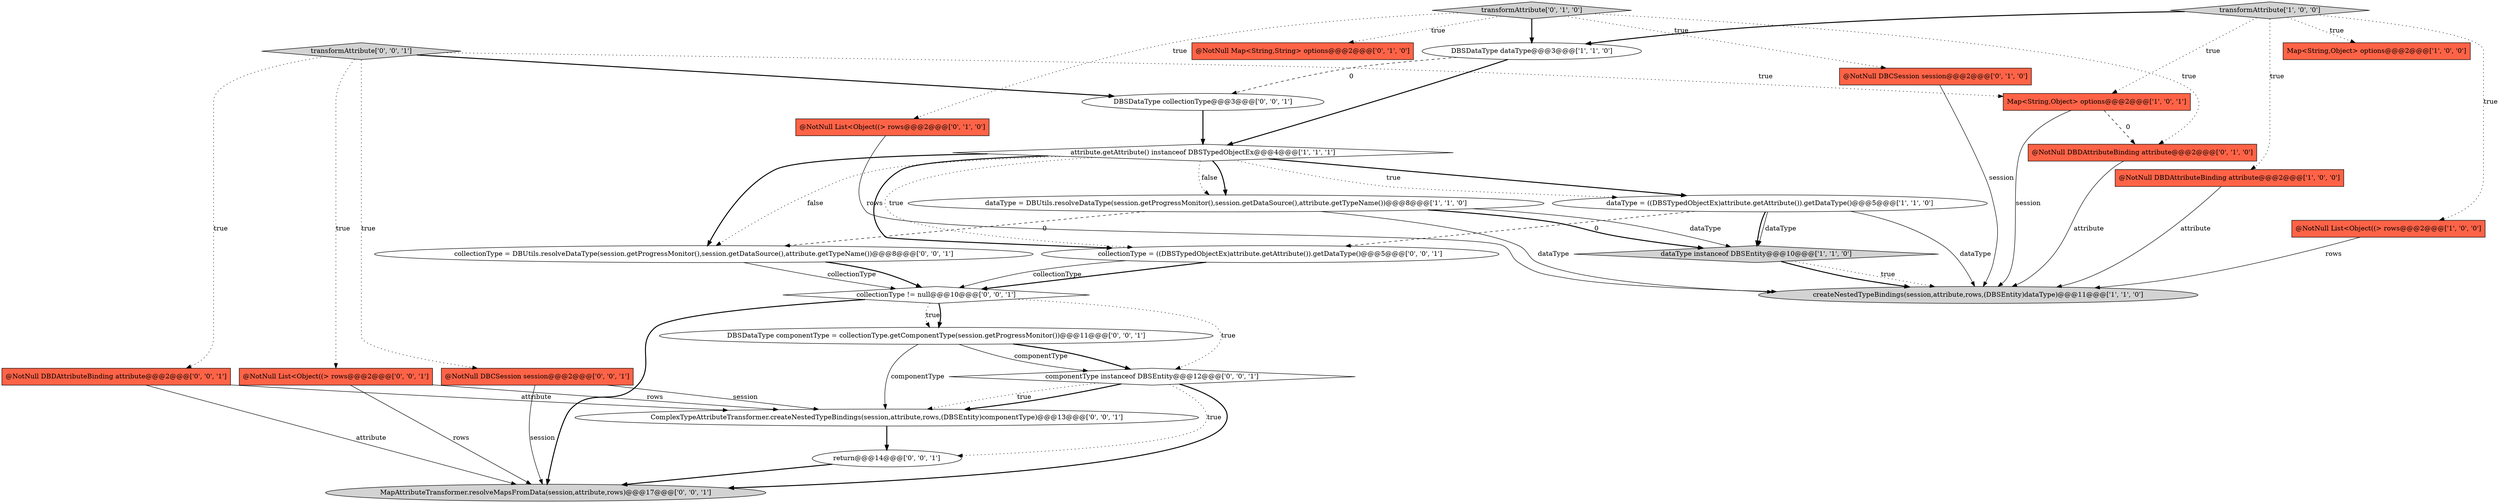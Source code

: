digraph {
27 [style = filled, label = "collectionType != null@@@10@@@['0', '0', '1']", fillcolor = white, shape = diamond image = "AAA0AAABBB3BBB"];
28 [style = filled, label = "MapAttributeTransformer.resolveMapsFromData(session,attribute,rows)@@@17@@@['0', '0', '1']", fillcolor = lightgray, shape = ellipse image = "AAA0AAABBB3BBB"];
25 [style = filled, label = "@NotNull DBCSession session@@@2@@@['0', '0', '1']", fillcolor = tomato, shape = box image = "AAA0AAABBB3BBB"];
5 [style = filled, label = "dataType = DBUtils.resolveDataType(session.getProgressMonitor(),session.getDataSource(),attribute.getTypeName())@@@8@@@['1', '1', '0']", fillcolor = white, shape = ellipse image = "AAA0AAABBB1BBB"];
11 [style = filled, label = "@NotNull DBCSession session@@@2@@@['0', '1', '0']", fillcolor = tomato, shape = box image = "AAA0AAABBB2BBB"];
8 [style = filled, label = "createNestedTypeBindings(session,attribute,rows,(DBSEntity)dataType)@@@11@@@['1', '1', '0']", fillcolor = lightgray, shape = ellipse image = "AAA0AAABBB1BBB"];
14 [style = filled, label = "@NotNull DBDAttributeBinding attribute@@@2@@@['0', '1', '0']", fillcolor = tomato, shape = box image = "AAA1AAABBB2BBB"];
21 [style = filled, label = "DBSDataType componentType = collectionType.getComponentType(session.getProgressMonitor())@@@11@@@['0', '0', '1']", fillcolor = white, shape = ellipse image = "AAA0AAABBB3BBB"];
23 [style = filled, label = "ComplexTypeAttributeTransformer.createNestedTypeBindings(session,attribute,rows,(DBSEntity)componentType)@@@13@@@['0', '0', '1']", fillcolor = white, shape = ellipse image = "AAA0AAABBB3BBB"];
16 [style = filled, label = "@NotNull DBDAttributeBinding attribute@@@2@@@['0', '0', '1']", fillcolor = tomato, shape = box image = "AAA0AAABBB3BBB"];
2 [style = filled, label = "@NotNull DBDAttributeBinding attribute@@@2@@@['1', '0', '0']", fillcolor = tomato, shape = box image = "AAA0AAABBB1BBB"];
15 [style = filled, label = "transformAttribute['0', '1', '0']", fillcolor = lightgray, shape = diamond image = "AAA0AAABBB2BBB"];
6 [style = filled, label = "dataType instanceof DBSEntity@@@10@@@['1', '1', '0']", fillcolor = lightgray, shape = diamond image = "AAA0AAABBB1BBB"];
22 [style = filled, label = "componentType instanceof DBSEntity@@@12@@@['0', '0', '1']", fillcolor = white, shape = diamond image = "AAA0AAABBB3BBB"];
3 [style = filled, label = "dataType = ((DBSTypedObjectEx)attribute.getAttribute()).getDataType()@@@5@@@['1', '1', '0']", fillcolor = white, shape = ellipse image = "AAA0AAABBB1BBB"];
4 [style = filled, label = "DBSDataType dataType@@@3@@@['1', '1', '0']", fillcolor = white, shape = ellipse image = "AAA0AAABBB1BBB"];
20 [style = filled, label = "transformAttribute['0', '0', '1']", fillcolor = lightgray, shape = diamond image = "AAA0AAABBB3BBB"];
7 [style = filled, label = "attribute.getAttribute() instanceof DBSTypedObjectEx@@@4@@@['1', '1', '1']", fillcolor = white, shape = diamond image = "AAA0AAABBB1BBB"];
26 [style = filled, label = "@NotNull List<Object((> rows@@@2@@@['0', '0', '1']", fillcolor = tomato, shape = box image = "AAA0AAABBB3BBB"];
0 [style = filled, label = "Map<String,Object> options@@@2@@@['1', '0', '0']", fillcolor = tomato, shape = box image = "AAA0AAABBB1BBB"];
19 [style = filled, label = "collectionType = ((DBSTypedObjectEx)attribute.getAttribute()).getDataType()@@@5@@@['0', '0', '1']", fillcolor = white, shape = ellipse image = "AAA0AAABBB3BBB"];
1 [style = filled, label = "@NotNull List<Object((> rows@@@2@@@['1', '0', '0']", fillcolor = tomato, shape = box image = "AAA0AAABBB1BBB"];
9 [style = filled, label = "Map<String,Object> options@@@2@@@['1', '0', '1']", fillcolor = tomato, shape = box image = "AAA0AAABBB1BBB"];
10 [style = filled, label = "transformAttribute['1', '0', '0']", fillcolor = lightgray, shape = diamond image = "AAA0AAABBB1BBB"];
13 [style = filled, label = "@NotNull Map<String,String> options@@@2@@@['0', '1', '0']", fillcolor = tomato, shape = box image = "AAA0AAABBB2BBB"];
12 [style = filled, label = "@NotNull List<Object((> rows@@@2@@@['0', '1', '0']", fillcolor = tomato, shape = box image = "AAA0AAABBB2BBB"];
24 [style = filled, label = "collectionType = DBUtils.resolveDataType(session.getProgressMonitor(),session.getDataSource(),attribute.getTypeName())@@@8@@@['0', '0', '1']", fillcolor = white, shape = ellipse image = "AAA0AAABBB3BBB"];
17 [style = filled, label = "DBSDataType collectionType@@@3@@@['0', '0', '1']", fillcolor = white, shape = ellipse image = "AAA0AAABBB3BBB"];
18 [style = filled, label = "return@@@14@@@['0', '0', '1']", fillcolor = white, shape = ellipse image = "AAA0AAABBB3BBB"];
25->23 [style = solid, label="session"];
21->23 [style = solid, label="componentType"];
20->17 [style = bold, label=""];
20->25 [style = dotted, label="true"];
22->18 [style = dotted, label="true"];
27->22 [style = dotted, label="true"];
16->28 [style = solid, label="attribute"];
22->23 [style = dotted, label="true"];
20->9 [style = dotted, label="true"];
4->17 [style = dashed, label="0"];
7->19 [style = dotted, label="true"];
21->22 [style = solid, label="componentType"];
27->28 [style = bold, label=""];
20->26 [style = dotted, label="true"];
5->24 [style = dashed, label="0"];
12->8 [style = solid, label="rows"];
3->8 [style = solid, label="dataType"];
16->23 [style = solid, label="attribute"];
3->6 [style = bold, label=""];
22->28 [style = bold, label=""];
27->21 [style = dotted, label="true"];
5->6 [style = solid, label="dataType"];
3->6 [style = solid, label="dataType"];
15->14 [style = dotted, label="true"];
10->9 [style = dotted, label="true"];
26->23 [style = solid, label="rows"];
22->23 [style = bold, label=""];
18->28 [style = bold, label=""];
4->7 [style = bold, label=""];
7->3 [style = bold, label=""];
15->13 [style = dotted, label="true"];
3->19 [style = dashed, label="0"];
17->7 [style = bold, label=""];
7->24 [style = bold, label=""];
7->5 [style = bold, label=""];
11->8 [style = solid, label="session"];
26->28 [style = solid, label="rows"];
9->14 [style = dashed, label="0"];
5->6 [style = bold, label=""];
10->2 [style = dotted, label="true"];
21->22 [style = bold, label=""];
7->3 [style = dotted, label="true"];
6->8 [style = dotted, label="true"];
7->24 [style = dotted, label="false"];
19->27 [style = bold, label=""];
6->8 [style = bold, label=""];
15->4 [style = bold, label=""];
15->11 [style = dotted, label="true"];
10->4 [style = bold, label=""];
15->12 [style = dotted, label="true"];
10->0 [style = dotted, label="true"];
5->8 [style = solid, label="dataType"];
19->27 [style = solid, label="collectionType"];
10->1 [style = dotted, label="true"];
7->5 [style = dotted, label="false"];
25->28 [style = solid, label="session"];
24->27 [style = solid, label="collectionType"];
7->19 [style = bold, label=""];
27->21 [style = bold, label=""];
24->27 [style = bold, label=""];
23->18 [style = bold, label=""];
14->8 [style = solid, label="attribute"];
9->8 [style = solid, label="session"];
1->8 [style = solid, label="rows"];
20->16 [style = dotted, label="true"];
2->8 [style = solid, label="attribute"];
}
